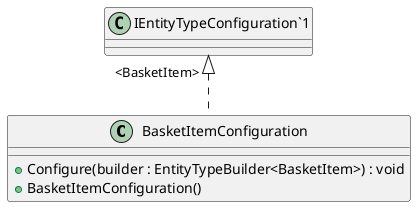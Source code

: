 @startuml BasketItemConfiguration
class BasketItemConfiguration  {
    + Configure(builder : EntityTypeBuilder<BasketItem>) : void
    + BasketItemConfiguration()
}
"IEntityTypeConfiguration`1" "<BasketItem>" <|.. BasketItemConfiguration
@enduml